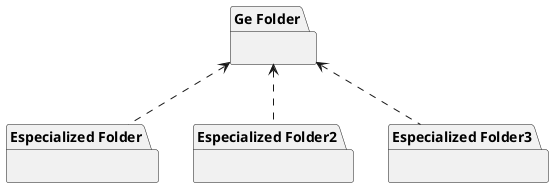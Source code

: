 {
  "sha1": "nzq8b9gbwkpsol705ng4wwgv54cnp7o",
  "insertion": {
    "when": "2024-06-04T17:28:39.195Z",
    "user": "plantuml@gmail.com"
  }
}
@startuml

package "Ge Folder" as GeFolder {
}

package "Especialized Folder" as EspecializedFolder {
}
package "Especialized Folder2" as EspecializedFolder2 {
}
package "Especialized Folder3" as EspecializedFolder3 {
}

GeFolder <.. EspecializedFolder
GeFolder <.. EspecializedFolder2
GeFolder <.. EspecializedFolder3

@enduml
